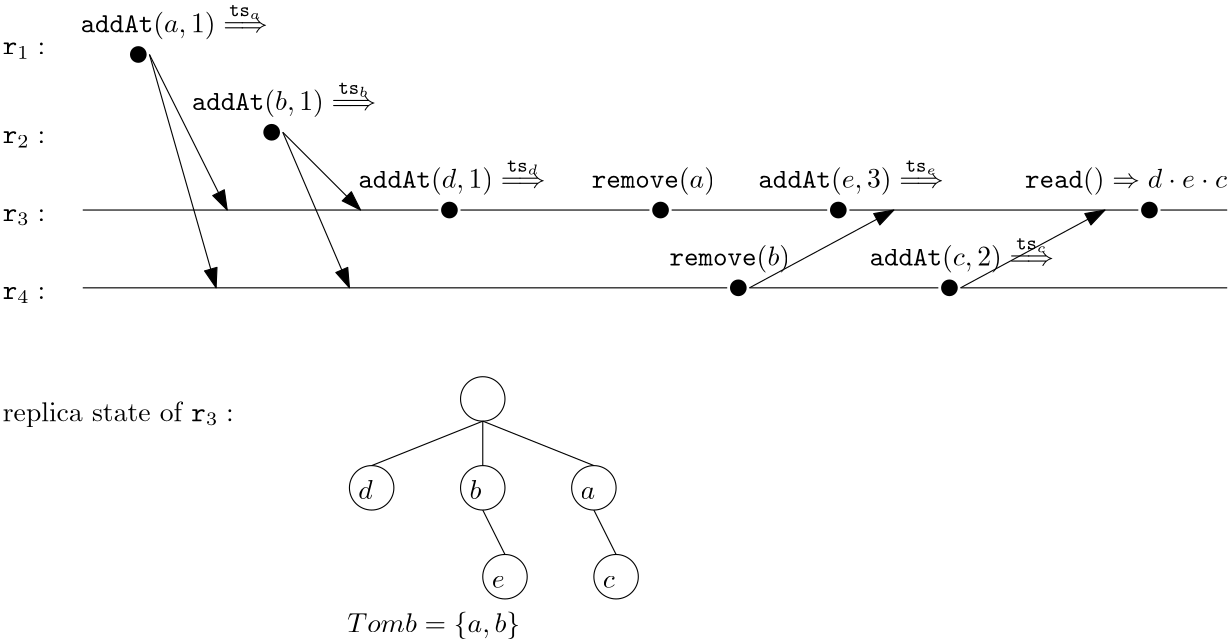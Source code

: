 <?xml version="1.0"?>
<!DOCTYPE ipe SYSTEM "ipe.dtd">
<ipe version="70107" creator="Ipe 7.1.7">
<info created="D:20151003110714" modified="D:20180710162712"/>
<preamble>\usepackage[version=0.96]{pgf}
\usepackage{tikz}
\usetikzlibrary{arrows,shapes,snakes,automata,backgrounds,petri}
\usepackage[latin1]{inputenc}
\usepackage{verbatim}</preamble>
<ipestyle name="basic">
<symbol name="arrow/arc(spx)">
<path stroke="sym-stroke" fill="sym-stroke" pen="sym-pen">
0 0 m
-1 0.333 l
-1 -0.333 l
h
</path>
</symbol>
<symbol name="arrow/farc(spx)">
<path stroke="sym-stroke" fill="white" pen="sym-pen">
0 0 m
-1 0.333 l
-1 -0.333 l
h
</path>
</symbol>
<symbol name="arrow/ptarc(spx)">
<path stroke="sym-stroke" fill="sym-stroke" pen="sym-pen">
0 0 m
-1 0.333 l
-0.8 0 l
-1 -0.333 l
h
</path>
</symbol>
<symbol name="arrow/fptarc(spx)">
<path stroke="sym-stroke" fill="white" pen="sym-pen">
0 0 m
-1 0.333 l
-0.8 0 l
-1 -0.333 l
h
</path>
</symbol>
<symbol name="mark/circle(sx)" transformations="translations">
<path fill="sym-stroke">
0.6 0 0 0.6 0 0 e
0.4 0 0 0.4 0 0 e
</path>
</symbol>
<symbol name="mark/disk(sx)" transformations="translations">
<path fill="sym-stroke">
0.6 0 0 0.6 0 0 e
</path>
</symbol>
<symbol name="mark/fdisk(sfx)" transformations="translations">
<group>
<path fill="sym-fill">
0.5 0 0 0.5 0 0 e
</path>
<path fill="sym-stroke" fillrule="eofill">
0.6 0 0 0.6 0 0 e
0.4 0 0 0.4 0 0 e
</path>
</group>
</symbol>
<symbol name="mark/box(sx)" transformations="translations">
<path fill="sym-stroke" fillrule="eofill">
-0.6 -0.6 m
0.6 -0.6 l
0.6 0.6 l
-0.6 0.6 l
h
-0.4 -0.4 m
0.4 -0.4 l
0.4 0.4 l
-0.4 0.4 l
h
</path>
</symbol>
<symbol name="mark/square(sx)" transformations="translations">
<path fill="sym-stroke">
-0.6 -0.6 m
0.6 -0.6 l
0.6 0.6 l
-0.6 0.6 l
h
</path>
</symbol>
<symbol name="mark/fsquare(sfx)" transformations="translations">
<group>
<path fill="sym-fill">
-0.5 -0.5 m
0.5 -0.5 l
0.5 0.5 l
-0.5 0.5 l
h
</path>
<path fill="sym-stroke" fillrule="eofill">
-0.6 -0.6 m
0.6 -0.6 l
0.6 0.6 l
-0.6 0.6 l
h
-0.4 -0.4 m
0.4 -0.4 l
0.4 0.4 l
-0.4 0.4 l
h
</path>
</group>
</symbol>
<symbol name="mark/cross(sx)" transformations="translations">
<group>
<path fill="sym-stroke">
-0.43 -0.57 m
0.57 0.43 l
0.43 0.57 l
-0.57 -0.43 l
h
</path>
<path fill="sym-stroke">
-0.43 0.57 m
0.57 -0.43 l
0.43 -0.57 l
-0.57 0.43 l
h
</path>
</group>
</symbol>
<symbol name="arrow/fnormal(spx)">
<path stroke="sym-stroke" fill="white" pen="sym-pen">
0 0 m
-1 0.333 l
-1 -0.333 l
h
</path>
</symbol>
<symbol name="arrow/pointed(spx)">
<path stroke="sym-stroke" fill="sym-stroke" pen="sym-pen">
0 0 m
-1 0.333 l
-0.8 0 l
-1 -0.333 l
h
</path>
</symbol>
<symbol name="arrow/fpointed(spx)">
<path stroke="sym-stroke" fill="white" pen="sym-pen">
0 0 m
-1 0.333 l
-0.8 0 l
-1 -0.333 l
h
</path>
</symbol>
<symbol name="arrow/linear(spx)">
<path stroke="sym-stroke" pen="sym-pen">
-1 0.333 m
0 0 l
-1 -0.333 l
</path>
</symbol>
<symbol name="arrow/fdouble(spx)">
<path stroke="sym-stroke" fill="white" pen="sym-pen">
0 0 m
-1 0.333 l
-1 -0.333 l
h
-1 0 m
-2 0.333 l
-2 -0.333 l
h
</path>
</symbol>
<symbol name="arrow/double(spx)">
<path stroke="sym-stroke" fill="sym-stroke" pen="sym-pen">
0 0 m
-1 0.333 l
-1 -0.333 l
h
-1 0 m
-2 0.333 l
-2 -0.333 l
h
</path>
</symbol>
<pen name="heavier" value="0.8"/>
<pen name="fat" value="1.2"/>
<pen name="ultrafat" value="2"/>
<symbolsize name="large" value="5"/>
<symbolsize name="small" value="2"/>
<symbolsize name="tiny" value="1.1"/>
<arrowsize name="large" value="10"/>
<arrowsize name="small" value="5"/>
<arrowsize name="tiny" value="3"/>
<color name="red" value="1 0 0"/>
<color name="green" value="0 1 0"/>
<color name="blue" value="0 0 1"/>
<color name="yellow" value="1 1 0"/>
<color name="orange" value="1 0.647 0"/>
<color name="gold" value="1 0.843 0"/>
<color name="purple" value="0.627 0.125 0.941"/>
<color name="gray" value="0.745"/>
<color name="brown" value="0.647 0.165 0.165"/>
<color name="navy" value="0 0 0.502"/>
<color name="pink" value="1 0.753 0.796"/>
<color name="seagreen" value="0.18 0.545 0.341"/>
<color name="turquoise" value="0.251 0.878 0.816"/>
<color name="violet" value="0.933 0.51 0.933"/>
<color name="darkblue" value="0 0 0.545"/>
<color name="darkcyan" value="0 0.545 0.545"/>
<color name="darkgray" value="0.663"/>
<color name="darkgreen" value="0 0.392 0"/>
<color name="darkmagenta" value="0.545 0 0.545"/>
<color name="darkorange" value="1 0.549 0"/>
<color name="darkred" value="0.545 0 0"/>
<color name="lightblue" value="0.678 0.847 0.902"/>
<color name="lightcyan" value="0.878 1 1"/>
<color name="lightgray" value="0.827"/>
<color name="lightgreen" value="0.565 0.933 0.565"/>
<color name="lightyellow" value="1 1 0.878"/>
<dashstyle name="dashed" value="[4] 0"/>
<dashstyle name="dotted" value="[1 3] 0"/>
<dashstyle name="dash dotted" value="[4 2 1 2] 0"/>
<dashstyle name="dash dot dotted" value="[4 2 1 2 1 2] 0"/>
<textsize name="large" value="\large"/>
<textsize name="small" value="\small"/>
<textsize name="tiny" value="\tiny"/>
<textsize name="Large" value="\Large"/>
<textsize name="LARGE" value="\LARGE"/>
<textsize name="huge" value="\huge"/>
<textsize name="Huge" value="\Huge"/>
<textsize name="footnote" value="\footnotesize"/>
<textstyle name="center" begin="\begin{center}" end="\end{center}"/>
<textstyle name="itemize" begin="\begin{itemize}" end="\end{itemize}"/>
<textstyle name="item" begin="\begin{itemize}\item{}" end="\end{itemize}"/>
<gridsize name="4 pts" value="4"/>
<gridsize name="8 pts (~3 mm)" value="8"/>
<gridsize name="16 pts (~6 mm)" value="16"/>
<gridsize name="32 pts (~12 mm)" value="32"/>
<gridsize name="10 pts (~3.5 mm)" value="10"/>
<gridsize name="20 pts (~7 mm)" value="20"/>
<gridsize name="14 pts (~5 mm)" value="14"/>
<gridsize name="28 pts (~10 mm)" value="28"/>
<gridsize name="56 pts (~20 mm)" value="56"/>
<anglesize name="90 deg" value="90"/>
<anglesize name="60 deg" value="60"/>
<anglesize name="45 deg" value="45"/>
<anglesize name="30 deg" value="30"/>
<anglesize name="22.5 deg" value="22.5"/>
<tiling name="falling" angle="-60" step="4" width="1"/>
<tiling name="rising" angle="30" step="4" width="1"/>
</ipestyle>
<page>
<layer name="alpha"/>
<view layers="alpha" active="alpha"/>
<text layer="alpha" matrix="1 0 0 1 -36.795 -132" transformations="translations" pos="64 436" stroke="black" type="label" width="15.234" height="4.294" depth="1.49" valign="baseline">$\ensuremath{\mathtt{r}}_1:$</text>
<text matrix="1 0 0 1 -36.795 -164" transformations="translations" pos="64 436" stroke="black" type="label" width="15.234" height="4.294" depth="1.49" valign="baseline">$\ensuremath{\mathtt{r}}_2:$</text>
<text matrix="1 0 0 1 -36.795 -192" transformations="translations" pos="64 436" stroke="black" type="label" width="15.234" height="4.294" depth="1.49" valign="baseline">$\ensuremath{\mathtt{r}}_3:$</text>
<text matrix="1 0 0 1 -36.795 -220" transformations="translations" pos="64 436" stroke="black" type="label" width="15.234" height="4.294" depth="1.49" valign="baseline">$\ensuremath{\mathtt{r}}_4:$</text>
<text matrix="1 0 0 1 -36.795 -264" transformations="translations" pos="64 436" stroke="black" type="label" width="83.119" height="6.926" depth="1.93" valign="baseline">replica state of $\ensuremath{\mathtt{r}}_3:$</text>
<text matrix="1 0 0 1 171.205 -292" transformations="translations" pos="64 436" stroke="black" type="label" width="5.266" height="4.289" depth="0" valign="baseline">$a$</text>
<path matrix="1 0 0 1 28 36" stroke="black">
8 0 0 8 212 112 e
</path>
<text matrix="1 0 0 1 131.205 -292" transformations="translations" pos="64 436" stroke="black" type="label" width="4.276" height="6.918" depth="0" valign="baseline">$b$</text>
<path matrix="1 0 0 1 -12 36" stroke="black">
8 0 0 8 212 112 e
</path>
<text matrix="1 0 0 1 139.205 -324" transformations="translations" pos="64 436" stroke="black" type="label" width="4.639" height="4.289" depth="0" valign="baseline">$e$</text>
<path matrix="1 0 0 1 -4 4" stroke="black">
8 0 0 8 212 112 e
</path>
<text matrix="1 0 0 1 91.205 -292" transformations="translations" pos="64 436" stroke="black" type="label" width="5.185" height="6.918" depth="0" valign="baseline">$d$</text>
<path matrix="1 0 0 1 -52 36" stroke="black">
8 0 0 8 212 112 e
</path>
<path matrix="1 0 0 1 -12 68" stroke="black">
8 0 0 8 212 112 e
</path>
<path matrix="1 0 0 1 0 12" stroke="black">
200 160 m
160 144 l
</path>
<path matrix="1 0 0 1 0 12" stroke="black">
200 160 m
200 144 l
</path>
<path matrix="1 0 0 1 0 12" stroke="black">
200 160 m
240 144 l
</path>
<path matrix="1 0 0 1 0 12" stroke="black">
200 128 m
208 112 l
</path>
<path matrix="1 0 0 1 40 12" stroke="black">
200 128 m
208 112 l
</path>
<text matrix="1 0 0 1 179.205 -324" transformations="translations" pos="64 436" stroke="black" type="label" width="4.311" height="4.289" depth="0" valign="baseline">$c$</text>
<path matrix="1 0 0 1 36 4" stroke="black">
8 0 0 8 212 112 e
</path>
<text matrix="1 0 0 1 87.205 -340" transformations="translations" pos="64 436" stroke="black" type="label" width="62.273" height="7.473" depth="2.49" valign="baseline">$Tomb = \{ a,b \}$</text>
<use matrix="1 0 0 1 -156 60" name="mark/disk(sx)" pos="232 244" size="large" stroke="black"/>
<use matrix="1 0 0 1 -108 32" name="mark/disk(sx)" pos="232 244" size="large" stroke="black"/>
<path matrix="1 0 0 1 -4 0" stroke="black" arrow="normal/normal">
84 304 m
112 248 l
</path>
<path matrix="1 0 0 1 -4 0" stroke="black" arrow="normal/normal">
84 304 m
108 220 l
</path>
<path matrix="1 0 0 1 -4 0" stroke="black" arrow="normal/normal">
132 276 m
160 248 l
</path>
<path matrix="1 0 0 1 -4 0" stroke="black" arrow="normal/normal">
132 276 m
156 220 l
</path>
<use matrix="1 0 0 1 -44 4" name="mark/disk(sx)" pos="232 244" size="large" stroke="black"/>
<text matrix="1 0 0 1 31.205 -152" transformations="translations" pos="64 436" stroke="black" type="label" width="69.724" height="10.677" depth="2.49" valign="baseline">${\tt addAt}(b,1)\stackrel{ \ensuremath{\mathtt{ts}}_b }{\Longrightarrow}$  </text>
<text matrix="1 0 0 1 91.205 -180" transformations="translations" pos="64 436" stroke="black" type="label" width="70.634" height="10.677" depth="2.49" valign="baseline">${\tt addAt}(d,1)\stackrel{ \ensuremath{\mathtt{ts}}_d }{\Longrightarrow}$  </text>
<text matrix="1 0 0 1 175.205 -180" transformations="translations" pos="64 436" stroke="black" type="label" width="44.397" height="7.473" depth="2.49" valign="baseline">${\tt remove}(a)$</text>
<use matrix="1 0 0 1 32 4" name="mark/disk(sx)" pos="232 244" size="large" stroke="black"/>
<text matrix="1 0 0 1 203.205 -208" transformations="translations" pos="64 436" stroke="black" type="label" width="43.406" height="7.473" depth="2.49" valign="baseline">${\tt remove}(b)$</text>
<use matrix="1 0 0 1 60 -24" name="mark/disk(sx)" pos="232 244" size="large" stroke="black"/>
<path matrix="1 0 0 1 12 0" stroke="black" arrow="normal/normal">
284 220 m
336 248 l
</path>
<path matrix="1 0 0 1 -4 0" stroke="black">
196 248 m
264 248 l
</path>
<use matrix="1 0 0 1 96 4" name="mark/disk(sx)" pos="232 244" size="large" stroke="black"/>
<text matrix="1 0 0 1 235.205 -180" transformations="translations" pos="64 436" stroke="black" type="label" width="70.088" height="10.616" depth="2.49" valign="baseline">${\tt addAt}(e,3)\stackrel{ \ensuremath{\mathtt{ts}}_e }{\Longrightarrow}$  </text>
<path matrix="1 0 0 1 -4 0" stroke="black">
272 248 m
328 248 l
</path>
<use matrix="1 0 0 1 136 -24" name="mark/disk(sx)" pos="232 244" size="large" stroke="black"/>
<text matrix="1 0 0 1 275.205 -208" transformations="translations" pos="64 436" stroke="black" type="label" width="69.76" height="10.616" depth="2.49" valign="baseline">${\tt addAt}(c,2)\stackrel{ \ensuremath{\mathtt{ts}}_c }{\Longrightarrow}$  </text>
<path matrix="1 0 0 1 88 0" stroke="black" arrow="normal/normal">
284 220 m
336 248 l
</path>
<use matrix="1 0 0 1 208 4" name="mark/disk(sx)" pos="232 244" size="large" stroke="black"/>
<text matrix="1 0 0 1 -8.795 -124" transformations="translations" pos="64 436" stroke="black" type="label" width="70.715" height="10.616" depth="2.49" valign="baseline">${\tt addAt}(a,1)\stackrel{ \ensuremath{\mathtt{ts}}_a }{\Longrightarrow}$  </text>
<path matrix="1 0 0 1 -4 0" stroke="black">
60 248 m
188 248 l
</path>
<path matrix="1 0 0 1 -4 0" stroke="black">
60 220 m
292 220 l
</path>
<path matrix="1 0 0 1 -4 0" stroke="black">
300 220 m
368 220 l
</path>
<path matrix="1 0 0 1 -4 0" stroke="black">
336 248 m
440 248 l
</path>
<text matrix="1 0 0 1 331.205 -180" transformations="translations" pos="64 436" stroke="black" type="label" width="72.693" height="7.473" depth="2.49" valign="baseline">${\tt read}()\Rightarrow d \cdot e \cdot c$</text>
<path stroke="black">
444 248 m
468 248 l
</path>
<path stroke="black">
372 220 m
468 220 l
</path>
</page>
</ipe>
